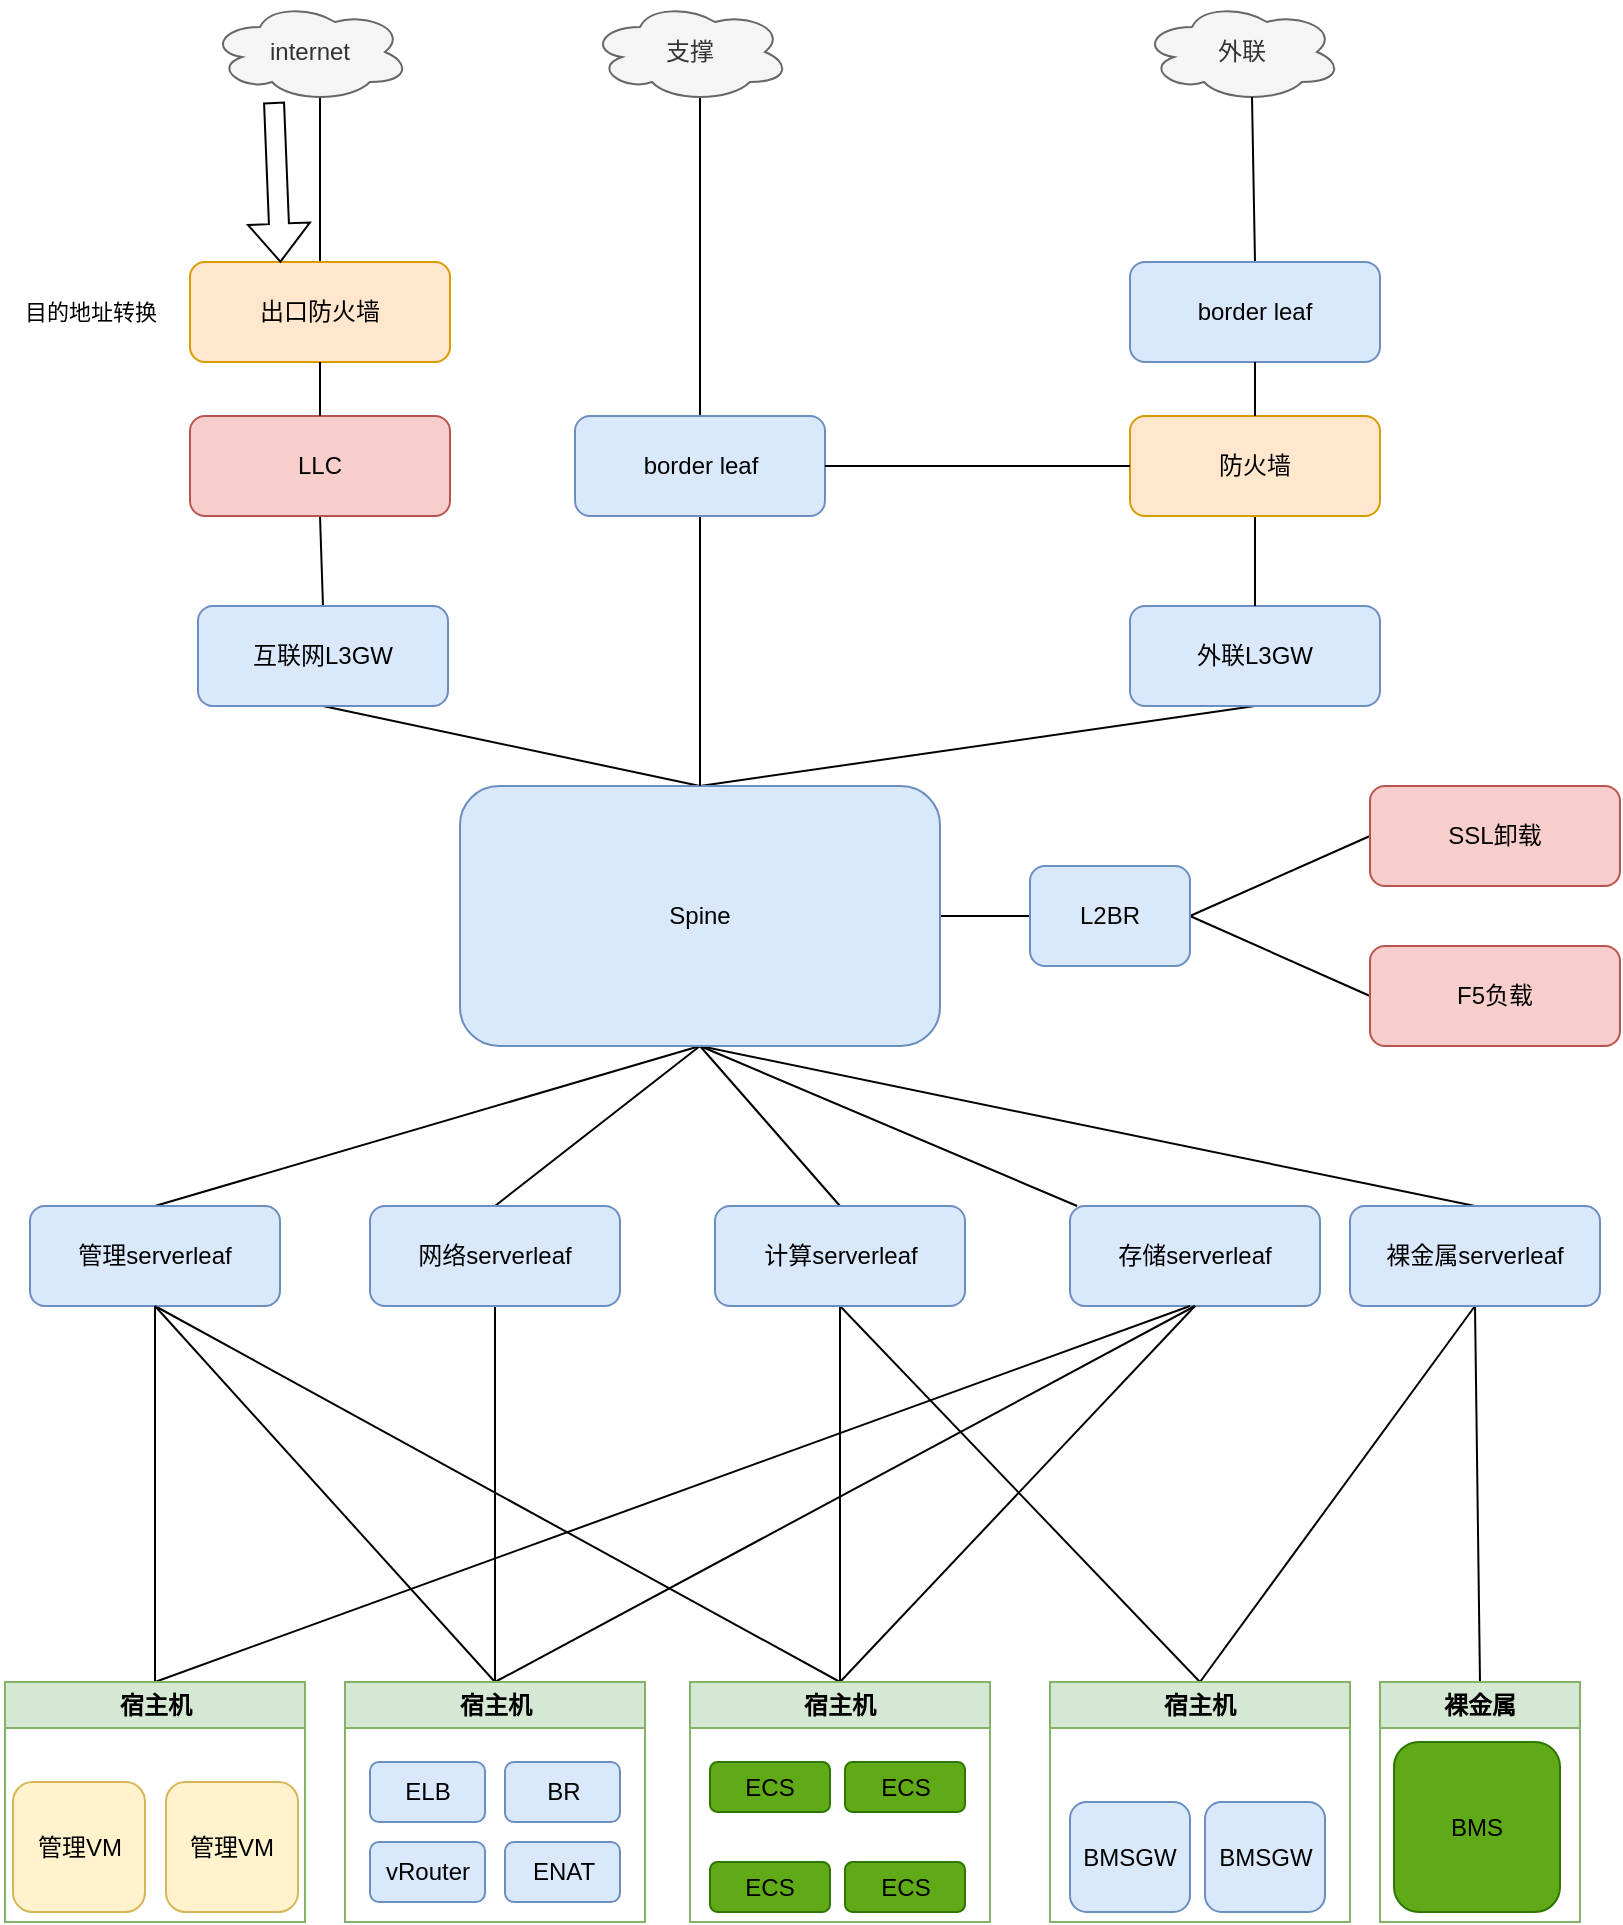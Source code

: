 <mxfile version="24.5.4" type="github">
  <diagram name="第 1 页" id="-AdflMlbAZ0lLxtPM5mr">
    <mxGraphModel dx="1193" dy="784" grid="1" gridSize="10" guides="1" tooltips="1" connect="1" arrows="0" fold="1" page="1" pageScale="1" pageWidth="827" pageHeight="1169" math="0" shadow="0">
      <root>
        <mxCell id="0" />
        <mxCell id="1" parent="0" />
        <mxCell id="uMnVHPd5ohVLabaKNJ_1-5" style="rounded=0;orthogonalLoop=1;jettySize=auto;html=1;exitX=0.55;exitY=0.95;exitDx=0;exitDy=0;exitPerimeter=0;entryX=0.5;entryY=0;entryDx=0;entryDy=0;shadow=0;deletable=1;cloneable=1;movable=1;strokeColor=default;align=center;verticalAlign=middle;fontFamily=Helvetica;fontSize=11;fontColor=default;labelBackgroundColor=default;startFill=1;endArrow=none;endFill=0;" edge="1" parent="1" source="uMnVHPd5ohVLabaKNJ_1-1" target="uMnVHPd5ohVLabaKNJ_1-2">
          <mxGeometry relative="1" as="geometry" />
        </mxCell>
        <mxCell id="uMnVHPd5ohVLabaKNJ_1-1" value="internet" style="ellipse;shape=cloud;whiteSpace=wrap;html=1;shadow=0;deletable=1;cloneable=1;movable=1;fillColor=#f5f5f5;fontColor=#333333;strokeColor=#666666;" vertex="1" parent="1">
          <mxGeometry x="120" y="68" width="100" height="50" as="geometry" />
        </mxCell>
        <mxCell id="uMnVHPd5ohVLabaKNJ_1-6" style="rounded=0;orthogonalLoop=1;jettySize=auto;html=1;exitX=0.5;exitY=1;exitDx=0;exitDy=0;entryX=0.5;entryY=0;entryDx=0;entryDy=0;shadow=0;deletable=1;cloneable=1;movable=1;strokeColor=default;align=center;verticalAlign=middle;fontFamily=Helvetica;fontSize=11;fontColor=default;labelBackgroundColor=default;startFill=1;endArrow=none;endFill=0;" edge="1" parent="1" source="uMnVHPd5ohVLabaKNJ_1-3" target="uMnVHPd5ohVLabaKNJ_1-7">
          <mxGeometry relative="1" as="geometry">
            <mxPoint x="180" y="390" as="targetPoint" />
          </mxGeometry>
        </mxCell>
        <mxCell id="uMnVHPd5ohVLabaKNJ_1-14" style="rounded=0;orthogonalLoop=1;jettySize=auto;html=1;exitX=0.5;exitY=1;exitDx=0;exitDy=0;entryX=0.5;entryY=0;entryDx=0;entryDy=0;shadow=0;deletable=1;cloneable=1;movable=1;strokeColor=default;align=center;verticalAlign=middle;fontFamily=Helvetica;fontSize=11;fontColor=default;labelBackgroundColor=default;startFill=1;endArrow=none;endFill=0;" edge="1" parent="1" source="uMnVHPd5ohVLabaKNJ_1-7" target="uMnVHPd5ohVLabaKNJ_1-9">
          <mxGeometry relative="1" as="geometry" />
        </mxCell>
        <mxCell id="uMnVHPd5ohVLabaKNJ_1-7" value="互联网L3GW" style="whiteSpace=wrap;html=1;rounded=1;shadow=0;deletable=1;cloneable=1;movable=1;fillColor=#dae8fc;strokeColor=#6c8ebf;" vertex="1" parent="1">
          <mxGeometry x="114" y="370" width="125" height="50" as="geometry" />
        </mxCell>
        <mxCell id="uMnVHPd5ohVLabaKNJ_1-15" style="rounded=0;orthogonalLoop=1;jettySize=auto;html=1;exitX=0.5;exitY=0;exitDx=0;exitDy=0;entryX=0.5;entryY=1;entryDx=0;entryDy=0;shadow=0;deletable=1;cloneable=1;movable=1;strokeColor=default;align=center;verticalAlign=middle;fontFamily=Helvetica;fontSize=11;fontColor=default;labelBackgroundColor=default;startFill=1;endArrow=none;endFill=0;" edge="1" parent="1" source="uMnVHPd5ohVLabaKNJ_1-9" target="uMnVHPd5ohVLabaKNJ_1-11">
          <mxGeometry relative="1" as="geometry" />
        </mxCell>
        <mxCell id="uMnVHPd5ohVLabaKNJ_1-16" style="rounded=0;orthogonalLoop=1;jettySize=auto;html=1;exitX=1;exitY=0.5;exitDx=0;exitDy=0;entryX=0;entryY=0.5;entryDx=0;entryDy=0;shadow=0;deletable=1;cloneable=1;movable=1;strokeColor=default;align=center;verticalAlign=middle;fontFamily=Helvetica;fontSize=11;fontColor=default;labelBackgroundColor=default;startFill=1;endArrow=none;endFill=0;" edge="1" parent="1" source="uMnVHPd5ohVLabaKNJ_1-9" target="uMnVHPd5ohVLabaKNJ_1-12">
          <mxGeometry relative="1" as="geometry" />
        </mxCell>
        <mxCell id="uMnVHPd5ohVLabaKNJ_1-27" style="rounded=0;orthogonalLoop=1;jettySize=auto;html=1;exitX=0.5;exitY=1;exitDx=0;exitDy=0;entryX=0.5;entryY=0;entryDx=0;entryDy=0;shadow=0;deletable=1;cloneable=1;movable=1;endFill=0;startFill=1;endArrow=none;strokeColor=default;align=center;verticalAlign=middle;fontFamily=Helvetica;fontSize=11;fontColor=default;labelBackgroundColor=default;" edge="1" parent="1" source="uMnVHPd5ohVLabaKNJ_1-9" target="uMnVHPd5ohVLabaKNJ_1-21">
          <mxGeometry relative="1" as="geometry" />
        </mxCell>
        <mxCell id="uMnVHPd5ohVLabaKNJ_1-28" style="rounded=0;orthogonalLoop=1;jettySize=auto;html=1;exitX=0.5;exitY=0;exitDx=0;exitDy=0;entryX=0.5;entryY=1;entryDx=0;entryDy=0;shadow=0;deletable=1;cloneable=1;movable=1;perimeterSpacing=0;strokeColor=default;align=center;verticalAlign=middle;fontFamily=Helvetica;fontSize=11;fontColor=default;labelBackgroundColor=default;startFill=1;endArrow=none;endFill=0;" edge="1" parent="1" source="uMnVHPd5ohVLabaKNJ_1-23" target="uMnVHPd5ohVLabaKNJ_1-9">
          <mxGeometry relative="1" as="geometry">
            <mxPoint x="375" y="580" as="targetPoint" />
          </mxGeometry>
        </mxCell>
        <mxCell id="uMnVHPd5ohVLabaKNJ_1-29" style="rounded=0;orthogonalLoop=1;jettySize=auto;html=1;exitX=0.5;exitY=1;exitDx=0;exitDy=0;entryX=0.5;entryY=0;entryDx=0;entryDy=0;shadow=0;deletable=1;cloneable=1;movable=1;endFill=0;strokeColor=default;align=center;verticalAlign=middle;fontFamily=Helvetica;fontSize=11;fontColor=default;labelBackgroundColor=default;startFill=1;endArrow=none;" edge="1" parent="1" source="uMnVHPd5ohVLabaKNJ_1-9" target="uMnVHPd5ohVLabaKNJ_1-22">
          <mxGeometry relative="1" as="geometry" />
        </mxCell>
        <mxCell id="uMnVHPd5ohVLabaKNJ_1-30" style="rounded=0;orthogonalLoop=1;jettySize=auto;html=1;exitX=0.5;exitY=1;exitDx=0;exitDy=0;shadow=0;deletable=1;cloneable=1;movable=1;endArrow=none;endFill=0;startFill=1;" edge="1" parent="1" source="uMnVHPd5ohVLabaKNJ_1-9" target="uMnVHPd5ohVLabaKNJ_1-24">
          <mxGeometry relative="1" as="geometry" />
        </mxCell>
        <mxCell id="uMnVHPd5ohVLabaKNJ_1-80" style="edgeStyle=none;rounded=0;orthogonalLoop=1;jettySize=auto;html=1;exitX=0.5;exitY=1;exitDx=0;exitDy=0;entryX=0.5;entryY=0;entryDx=0;entryDy=0;shadow=0;strokeColor=default;align=center;verticalAlign=middle;fontFamily=Helvetica;fontSize=11;fontColor=default;labelBackgroundColor=default;startFill=1;endArrow=none;endFill=0;" edge="1" parent="1" source="uMnVHPd5ohVLabaKNJ_1-9" target="uMnVHPd5ohVLabaKNJ_1-72">
          <mxGeometry relative="1" as="geometry" />
        </mxCell>
        <mxCell id="uMnVHPd5ohVLabaKNJ_1-9" value="Spine" style="rounded=1;whiteSpace=wrap;html=1;shadow=0;deletable=1;cloneable=1;movable=1;fillColor=#dae8fc;strokeColor=#6c8ebf;" vertex="1" parent="1">
          <mxGeometry x="245" y="460" width="240" height="130" as="geometry" />
        </mxCell>
        <mxCell id="uMnVHPd5ohVLabaKNJ_1-11" value="外联L3GW" style="whiteSpace=wrap;html=1;rounded=1;shadow=0;deletable=1;cloneable=1;movable=1;fillColor=#dae8fc;strokeColor=#6c8ebf;" vertex="1" parent="1">
          <mxGeometry x="580" y="370" width="125" height="50" as="geometry" />
        </mxCell>
        <mxCell id="uMnVHPd5ohVLabaKNJ_1-41" style="rounded=0;orthogonalLoop=1;jettySize=auto;html=1;exitX=1;exitY=0.5;exitDx=0;exitDy=0;entryX=0;entryY=0.5;entryDx=0;entryDy=0;shadow=0;deletable=1;cloneable=1;movable=1;strokeColor=default;align=center;verticalAlign=middle;fontFamily=Helvetica;fontSize=11;fontColor=default;labelBackgroundColor=default;startFill=1;endArrow=none;endFill=0;" edge="1" parent="1" source="uMnVHPd5ohVLabaKNJ_1-12" target="uMnVHPd5ohVLabaKNJ_1-40">
          <mxGeometry relative="1" as="geometry" />
        </mxCell>
        <mxCell id="uMnVHPd5ohVLabaKNJ_1-42" style="rounded=0;orthogonalLoop=1;jettySize=auto;html=1;exitX=1;exitY=0.5;exitDx=0;exitDy=0;entryX=0;entryY=0.5;entryDx=0;entryDy=0;shadow=0;deletable=1;cloneable=1;movable=1;strokeColor=default;align=center;verticalAlign=middle;fontFamily=Helvetica;fontSize=11;fontColor=default;labelBackgroundColor=default;startFill=1;endArrow=none;endFill=0;" edge="1" parent="1" source="uMnVHPd5ohVLabaKNJ_1-12" target="uMnVHPd5ohVLabaKNJ_1-39">
          <mxGeometry relative="1" as="geometry" />
        </mxCell>
        <mxCell id="uMnVHPd5ohVLabaKNJ_1-12" value="L2BR" style="whiteSpace=wrap;html=1;rounded=1;shadow=0;deletable=1;cloneable=1;movable=1;fillColor=#dae8fc;strokeColor=#6c8ebf;" vertex="1" parent="1">
          <mxGeometry x="530" y="500" width="80" height="50" as="geometry" />
        </mxCell>
        <mxCell id="uMnVHPd5ohVLabaKNJ_1-13" value="" style="endArrow=none;html=1;rounded=0;entryX=0.5;entryY=1;entryDx=0;entryDy=0;exitX=0.5;exitY=0;exitDx=0;exitDy=0;shadow=0;deletable=1;cloneable=1;movable=1;" edge="1" parent="1" source="uMnVHPd5ohVLabaKNJ_1-9" target="uMnVHPd5ohVLabaKNJ_1-10">
          <mxGeometry width="50" height="50" relative="1" as="geometry">
            <mxPoint x="400" y="510" as="sourcePoint" />
            <mxPoint x="450" y="460" as="targetPoint" />
          </mxGeometry>
        </mxCell>
        <mxCell id="uMnVHPd5ohVLabaKNJ_1-20" value="" style="rounded=0;orthogonalLoop=1;jettySize=auto;html=1;shadow=0;deletable=1;cloneable=1;movable=1;strokeColor=default;align=center;verticalAlign=middle;fontFamily=Helvetica;fontSize=11;fontColor=default;labelBackgroundColor=default;startFill=1;endArrow=none;endFill=0;" edge="1" parent="1" source="uMnVHPd5ohVLabaKNJ_1-19" target="uMnVHPd5ohVLabaKNJ_1-11">
          <mxGeometry relative="1" as="geometry" />
        </mxCell>
        <mxCell id="uMnVHPd5ohVLabaKNJ_1-31" style="rounded=0;orthogonalLoop=1;jettySize=auto;html=1;exitX=0.5;exitY=1;exitDx=0;exitDy=0;shadow=0;entryX=0.5;entryY=0;entryDx=0;entryDy=0;deletable=1;cloneable=1;movable=1;strokeColor=default;align=center;verticalAlign=middle;fontFamily=Helvetica;fontSize=11;fontColor=default;labelBackgroundColor=default;startFill=1;endArrow=none;endFill=0;" edge="1" parent="1" source="uMnVHPd5ohVLabaKNJ_1-21" target="uMnVHPd5ohVLabaKNJ_1-48">
          <mxGeometry relative="1" as="geometry" />
        </mxCell>
        <mxCell id="uMnVHPd5ohVLabaKNJ_1-70" style="edgeStyle=none;rounded=0;orthogonalLoop=1;jettySize=auto;html=1;exitX=0.5;exitY=1;exitDx=0;exitDy=0;entryX=0.5;entryY=0;entryDx=0;entryDy=0;shadow=0;strokeColor=default;align=center;verticalAlign=middle;fontFamily=Helvetica;fontSize=11;fontColor=default;labelBackgroundColor=default;startFill=1;endArrow=none;endFill=0;" edge="1" parent="1" source="uMnVHPd5ohVLabaKNJ_1-21" target="uMnVHPd5ohVLabaKNJ_1-67">
          <mxGeometry relative="1" as="geometry" />
        </mxCell>
        <mxCell id="uMnVHPd5ohVLabaKNJ_1-21" value="计算serverleaf" style="whiteSpace=wrap;html=1;rounded=1;shadow=0;deletable=1;cloneable=1;movable=1;fillColor=#dae8fc;strokeColor=#6c8ebf;" vertex="1" parent="1">
          <mxGeometry x="372.5" y="670" width="125" height="50" as="geometry" />
        </mxCell>
        <mxCell id="uMnVHPd5ohVLabaKNJ_1-33" style="rounded=0;orthogonalLoop=1;jettySize=auto;html=1;exitX=0.5;exitY=1;exitDx=0;exitDy=0;entryX=0.5;entryY=0;entryDx=0;entryDy=0;shadow=0;deletable=1;cloneable=1;movable=1;strokeColor=default;align=center;verticalAlign=middle;fontFamily=Helvetica;fontSize=11;fontColor=default;labelBackgroundColor=default;startFill=1;endArrow=none;endFill=0;" edge="1" parent="1" source="uMnVHPd5ohVLabaKNJ_1-22" target="uMnVHPd5ohVLabaKNJ_1-49">
          <mxGeometry relative="1" as="geometry" />
        </mxCell>
        <mxCell id="uMnVHPd5ohVLabaKNJ_1-22" value="网络serverleaf" style="whiteSpace=wrap;html=1;rounded=1;shadow=0;deletable=1;cloneable=1;movable=1;fillColor=#dae8fc;strokeColor=#6c8ebf;" vertex="1" parent="1">
          <mxGeometry x="200" y="670" width="125" height="50" as="geometry" />
        </mxCell>
        <mxCell id="uMnVHPd5ohVLabaKNJ_1-57" style="rounded=0;orthogonalLoop=1;jettySize=auto;html=1;exitX=0.5;exitY=1;exitDx=0;exitDy=0;entryX=0.5;entryY=0;entryDx=0;entryDy=0;deletable=1;cloneable=1;movable=1;shadow=0;strokeColor=default;align=center;verticalAlign=middle;fontFamily=Helvetica;fontSize=11;fontColor=default;labelBackgroundColor=default;startFill=1;endArrow=none;endFill=0;" edge="1" parent="1" source="uMnVHPd5ohVLabaKNJ_1-23" target="uMnVHPd5ohVLabaKNJ_1-48">
          <mxGeometry relative="1" as="geometry" />
        </mxCell>
        <mxCell id="uMnVHPd5ohVLabaKNJ_1-23" value="管理serverleaf" style="whiteSpace=wrap;html=1;rounded=1;shadow=0;deletable=1;cloneable=1;movable=1;fillColor=#dae8fc;strokeColor=#6c8ebf;" vertex="1" parent="1">
          <mxGeometry x="30" y="670" width="125" height="50" as="geometry" />
        </mxCell>
        <mxCell id="uMnVHPd5ohVLabaKNJ_1-24" value="存储serverleaf" style="whiteSpace=wrap;html=1;rounded=1;shadow=0;deletable=1;cloneable=1;movable=1;fillColor=#dae8fc;strokeColor=#6c8ebf;" vertex="1" parent="1">
          <mxGeometry x="550" y="670" width="125" height="50" as="geometry" />
        </mxCell>
        <mxCell id="uMnVHPd5ohVLabaKNJ_1-35" style="rounded=0;orthogonalLoop=1;jettySize=auto;html=1;exitX=0.5;exitY=0;exitDx=0;exitDy=0;entryX=0.5;entryY=1;entryDx=0;entryDy=0;shadow=0;deletable=1;cloneable=1;movable=1;strokeColor=default;align=center;verticalAlign=middle;fontFamily=Helvetica;fontSize=11;fontColor=default;labelBackgroundColor=default;startFill=1;endArrow=none;endFill=0;" edge="1" parent="1" source="uMnVHPd5ohVLabaKNJ_1-50" target="uMnVHPd5ohVLabaKNJ_1-23">
          <mxGeometry relative="1" as="geometry" />
        </mxCell>
        <mxCell id="uMnVHPd5ohVLabaKNJ_1-36" value="外联" style="ellipse;shape=cloud;whiteSpace=wrap;html=1;shadow=0;deletable=1;cloneable=1;movable=1;fillColor=#f5f5f5;fontColor=#333333;strokeColor=#666666;" vertex="1" parent="1">
          <mxGeometry x="586" y="68" width="100" height="50" as="geometry" />
        </mxCell>
        <mxCell id="uMnVHPd5ohVLabaKNJ_1-38" style="rounded=0;orthogonalLoop=1;jettySize=auto;html=1;exitX=0.55;exitY=0.95;exitDx=0;exitDy=0;exitPerimeter=0;entryX=0.5;entryY=0;entryDx=0;entryDy=0;shadow=0;deletable=1;cloneable=1;movable=1;strokeColor=default;align=center;verticalAlign=middle;fontFamily=Helvetica;fontSize=11;fontColor=default;labelBackgroundColor=default;startFill=1;endArrow=none;endFill=0;" edge="1" parent="1" source="uMnVHPd5ohVLabaKNJ_1-37" target="uMnVHPd5ohVLabaKNJ_1-10">
          <mxGeometry relative="1" as="geometry" />
        </mxCell>
        <mxCell id="uMnVHPd5ohVLabaKNJ_1-37" value="支撑" style="ellipse;shape=cloud;whiteSpace=wrap;html=1;shadow=0;deletable=1;cloneable=1;movable=1;fillColor=#f5f5f5;fontColor=#333333;strokeColor=#666666;" vertex="1" parent="1">
          <mxGeometry x="310" y="68" width="100" height="50" as="geometry" />
        </mxCell>
        <mxCell id="uMnVHPd5ohVLabaKNJ_1-39" value="F5负载" style="whiteSpace=wrap;html=1;rounded=1;shadow=0;deletable=1;cloneable=1;movable=1;fillColor=#f8cecc;strokeColor=#b85450;" vertex="1" parent="1">
          <mxGeometry x="700" y="540" width="125" height="50" as="geometry" />
        </mxCell>
        <mxCell id="uMnVHPd5ohVLabaKNJ_1-40" value="SSL卸载" style="whiteSpace=wrap;html=1;rounded=1;shadow=0;deletable=1;cloneable=1;movable=1;fillColor=#f8cecc;strokeColor=#b85450;" vertex="1" parent="1">
          <mxGeometry x="700" y="460" width="125" height="50" as="geometry" />
        </mxCell>
        <mxCell id="uMnVHPd5ohVLabaKNJ_1-43" style="rounded=0;orthogonalLoop=1;jettySize=auto;html=1;exitX=0.5;exitY=0;exitDx=0;exitDy=0;entryX=0.55;entryY=0.95;entryDx=0;entryDy=0;entryPerimeter=0;shadow=0;deletable=1;cloneable=1;movable=1;strokeColor=default;align=center;verticalAlign=middle;fontFamily=Helvetica;fontSize=11;fontColor=default;labelBackgroundColor=default;startFill=1;endArrow=none;endFill=0;" edge="1" parent="1" source="uMnVHPd5ohVLabaKNJ_1-17" target="uMnVHPd5ohVLabaKNJ_1-36">
          <mxGeometry relative="1" as="geometry" />
        </mxCell>
        <mxCell id="uMnVHPd5ohVLabaKNJ_1-64" style="edgeStyle=none;rounded=0;orthogonalLoop=1;jettySize=auto;html=1;exitX=0.5;exitY=0;exitDx=0;exitDy=0;entryX=0.5;entryY=1;entryDx=0;entryDy=0;shadow=0;strokeColor=default;align=center;verticalAlign=middle;fontFamily=Helvetica;fontSize=11;fontColor=default;labelBackgroundColor=default;startFill=1;endArrow=none;endFill=0;" edge="1" parent="1" source="uMnVHPd5ohVLabaKNJ_1-48" target="uMnVHPd5ohVLabaKNJ_1-24">
          <mxGeometry relative="1" as="geometry" />
        </mxCell>
        <mxCell id="uMnVHPd5ohVLabaKNJ_1-48" value="宿主机" style="swimlane;whiteSpace=wrap;html=1;deletable=1;cloneable=1;movable=1;fillColor=#d5e8d4;strokeColor=#82b366;" vertex="1" parent="1">
          <mxGeometry x="360" y="908" width="150" height="120" as="geometry">
            <mxRectangle x="360" y="800" width="80" height="30" as="alternateBounds" />
          </mxGeometry>
        </mxCell>
        <mxCell id="uMnVHPd5ohVLabaKNJ_1-26" value="ECS" style="whiteSpace=wrap;html=1;rounded=1;shadow=0;deletable=1;cloneable=1;movable=1;fillColor=#60a917;fontColor=#000000;strokeColor=#2D7600;align=center;verticalAlign=middle;fontFamily=Helvetica;fontSize=12;fontStyle=0;" vertex="1" parent="uMnVHPd5ohVLabaKNJ_1-48">
          <mxGeometry x="10" y="90" width="60" height="25" as="geometry" />
        </mxCell>
        <mxCell id="uMnVHPd5ohVLabaKNJ_1-58" value="ECS" style="whiteSpace=wrap;html=1;rounded=1;shadow=0;deletable=1;cloneable=1;movable=1;fillColor=#60a917;fontColor=#000000;strokeColor=#2D7600;align=center;verticalAlign=middle;fontFamily=Helvetica;fontSize=12;fontStyle=0;" vertex="1" parent="uMnVHPd5ohVLabaKNJ_1-48">
          <mxGeometry x="77.5" y="90" width="60" height="25" as="geometry" />
        </mxCell>
        <mxCell id="uMnVHPd5ohVLabaKNJ_1-78" value="ECS" style="whiteSpace=wrap;html=1;rounded=1;shadow=0;deletable=1;cloneable=1;movable=1;fillColor=#60a917;fontColor=#000000;strokeColor=#2D7600;align=center;verticalAlign=middle;fontFamily=Helvetica;fontSize=12;fontStyle=0;" vertex="1" parent="uMnVHPd5ohVLabaKNJ_1-48">
          <mxGeometry x="10" y="40" width="60" height="25" as="geometry" />
        </mxCell>
        <mxCell id="uMnVHPd5ohVLabaKNJ_1-79" value="ECS" style="whiteSpace=wrap;html=1;rounded=1;shadow=0;deletable=1;cloneable=1;movable=1;fillColor=#60a917;fontColor=#000000;strokeColor=#2D7600;align=center;verticalAlign=middle;fontFamily=Helvetica;fontSize=12;fontStyle=0;" vertex="1" parent="uMnVHPd5ohVLabaKNJ_1-48">
          <mxGeometry x="77.5" y="40" width="60" height="25" as="geometry" />
        </mxCell>
        <mxCell id="uMnVHPd5ohVLabaKNJ_1-63" style="edgeStyle=none;rounded=0;orthogonalLoop=1;jettySize=auto;html=1;exitX=0.5;exitY=0;exitDx=0;exitDy=0;entryX=0.5;entryY=1;entryDx=0;entryDy=0;shadow=0;strokeColor=default;align=center;verticalAlign=middle;fontFamily=Helvetica;fontSize=11;fontColor=default;labelBackgroundColor=default;startFill=1;endArrow=none;endFill=0;" edge="1" parent="1" source="uMnVHPd5ohVLabaKNJ_1-49" target="uMnVHPd5ohVLabaKNJ_1-23">
          <mxGeometry relative="1" as="geometry" />
        </mxCell>
        <mxCell id="uMnVHPd5ohVLabaKNJ_1-66" style="edgeStyle=none;rounded=0;orthogonalLoop=1;jettySize=auto;html=1;exitX=0.5;exitY=0;exitDx=0;exitDy=0;entryX=0.5;entryY=1;entryDx=0;entryDy=0;shadow=0;strokeColor=default;align=center;verticalAlign=middle;fontFamily=Helvetica;fontSize=11;fontColor=default;labelBackgroundColor=default;startFill=1;endArrow=none;endFill=0;" edge="1" parent="1" source="uMnVHPd5ohVLabaKNJ_1-49" target="uMnVHPd5ohVLabaKNJ_1-24">
          <mxGeometry relative="1" as="geometry" />
        </mxCell>
        <mxCell id="uMnVHPd5ohVLabaKNJ_1-49" value="宿主机" style="swimlane;whiteSpace=wrap;html=1;deletable=1;cloneable=1;movable=1;fillColor=#d5e8d4;strokeColor=#82b366;" vertex="1" parent="1">
          <mxGeometry x="187.5" y="908" width="150" height="120" as="geometry" />
        </mxCell>
        <mxCell id="uMnVHPd5ohVLabaKNJ_1-32" value="ELB" style="whiteSpace=wrap;html=1;rounded=1;shadow=0;deletable=1;cloneable=1;movable=1;fillColor=#dae8fc;strokeColor=#6c8ebf;" vertex="1" parent="uMnVHPd5ohVLabaKNJ_1-49">
          <mxGeometry x="12.5" y="40" width="57.5" height="30" as="geometry" />
        </mxCell>
        <mxCell id="uMnVHPd5ohVLabaKNJ_1-59" value="BR" style="whiteSpace=wrap;html=1;rounded=1;shadow=0;deletable=1;cloneable=1;movable=1;fillColor=#dae8fc;strokeColor=#6c8ebf;" vertex="1" parent="uMnVHPd5ohVLabaKNJ_1-49">
          <mxGeometry x="80" y="40" width="57.5" height="30" as="geometry" />
        </mxCell>
        <mxCell id="uMnVHPd5ohVLabaKNJ_1-60" value="vRouter" style="whiteSpace=wrap;html=1;rounded=1;shadow=0;deletable=1;cloneable=1;movable=1;fillColor=#dae8fc;strokeColor=#6c8ebf;" vertex="1" parent="uMnVHPd5ohVLabaKNJ_1-49">
          <mxGeometry x="12.5" y="80" width="57.5" height="30" as="geometry" />
        </mxCell>
        <mxCell id="uMnVHPd5ohVLabaKNJ_1-61" value="ENAT" style="whiteSpace=wrap;html=1;rounded=1;shadow=0;deletable=1;cloneable=1;movable=1;fillColor=#dae8fc;strokeColor=#6c8ebf;" vertex="1" parent="uMnVHPd5ohVLabaKNJ_1-49">
          <mxGeometry x="80" y="80" width="57.5" height="30" as="geometry" />
        </mxCell>
        <mxCell id="uMnVHPd5ohVLabaKNJ_1-65" style="edgeStyle=none;rounded=0;orthogonalLoop=1;jettySize=auto;html=1;exitX=0.5;exitY=0;exitDx=0;exitDy=0;shadow=0;strokeColor=default;align=center;verticalAlign=middle;fontFamily=Helvetica;fontSize=11;fontColor=default;labelBackgroundColor=default;startFill=1;endArrow=none;endFill=0;" edge="1" parent="1" source="uMnVHPd5ohVLabaKNJ_1-50">
          <mxGeometry relative="1" as="geometry">
            <mxPoint x="610" y="720" as="targetPoint" />
          </mxGeometry>
        </mxCell>
        <mxCell id="uMnVHPd5ohVLabaKNJ_1-50" value="宿主机" style="swimlane;whiteSpace=wrap;html=1;deletable=1;cloneable=1;movable=1;fillColor=#d5e8d4;strokeColor=#82b366;" vertex="1" parent="1">
          <mxGeometry x="17.5" y="908" width="150" height="120" as="geometry" />
        </mxCell>
        <mxCell id="uMnVHPd5ohVLabaKNJ_1-34" value="管理VM" style="whiteSpace=wrap;html=1;rounded=1;shadow=0;deletable=1;cloneable=1;movable=1;fillColor=#fff2cc;strokeColor=#d6b656;" vertex="1" parent="uMnVHPd5ohVLabaKNJ_1-50">
          <mxGeometry x="4" y="50" width="66" height="65" as="geometry" />
        </mxCell>
        <mxCell id="uMnVHPd5ohVLabaKNJ_1-62" value="管理VM" style="whiteSpace=wrap;html=1;rounded=1;shadow=0;deletable=1;cloneable=1;movable=1;fillColor=#fff2cc;strokeColor=#d6b656;" vertex="1" parent="uMnVHPd5ohVLabaKNJ_1-50">
          <mxGeometry x="80.5" y="50" width="66" height="65" as="geometry" />
        </mxCell>
        <mxCell id="uMnVHPd5ohVLabaKNJ_1-10" value="border leaf" style="whiteSpace=wrap;html=1;rounded=1;shadow=0;deletable=1;cloneable=1;movable=1;fillColor=#dae8fc;strokeColor=#6c8ebf;" vertex="1" parent="1">
          <mxGeometry x="302.5" y="275" width="125" height="50" as="geometry" />
        </mxCell>
        <mxCell id="uMnVHPd5ohVLabaKNJ_1-2" value="出口防火墙" style="rounded=1;whiteSpace=wrap;html=1;shadow=0;deletable=1;cloneable=1;movable=1;fillColor=#ffe6cc;strokeColor=#d79b00;" vertex="1" parent="1">
          <mxGeometry x="110" y="198" width="130" height="50" as="geometry" />
        </mxCell>
        <mxCell id="uMnVHPd5ohVLabaKNJ_1-3" value="LLC" style="whiteSpace=wrap;html=1;rounded=1;shadow=0;deletable=1;cloneable=1;movable=1;fillColor=#f8cecc;strokeColor=#b85450;" vertex="1" parent="1">
          <mxGeometry x="110" y="275" width="130" height="50" as="geometry" />
        </mxCell>
        <mxCell id="uMnVHPd5ohVLabaKNJ_1-4" value="" style="rounded=0;orthogonalLoop=1;jettySize=auto;html=1;shadow=0;deletable=1;cloneable=1;movable=1;strokeColor=default;align=center;verticalAlign=middle;fontFamily=Helvetica;fontSize=11;fontColor=default;labelBackgroundColor=default;startFill=1;endArrow=none;endFill=0;" edge="1" parent="1" source="uMnVHPd5ohVLabaKNJ_1-2" target="uMnVHPd5ohVLabaKNJ_1-3">
          <mxGeometry relative="1" as="geometry" />
        </mxCell>
        <mxCell id="uMnVHPd5ohVLabaKNJ_1-19" value="防火墙" style="whiteSpace=wrap;html=1;rounded=1;shadow=0;deletable=1;cloneable=1;movable=1;fillColor=#ffe6cc;strokeColor=#d79b00;" vertex="1" parent="1">
          <mxGeometry x="580" y="275" width="125" height="50" as="geometry" />
        </mxCell>
        <mxCell id="uMnVHPd5ohVLabaKNJ_1-44" style="rounded=0;orthogonalLoop=1;jettySize=auto;html=1;exitX=1;exitY=0.5;exitDx=0;exitDy=0;entryX=0;entryY=0.5;entryDx=0;entryDy=0;shadow=0;deletable=1;cloneable=1;movable=1;strokeColor=default;align=center;verticalAlign=middle;fontFamily=Helvetica;fontSize=11;fontColor=default;labelBackgroundColor=default;startFill=1;endArrow=none;endFill=0;" edge="1" parent="1" source="uMnVHPd5ohVLabaKNJ_1-10" target="uMnVHPd5ohVLabaKNJ_1-19">
          <mxGeometry relative="1" as="geometry" />
        </mxCell>
        <mxCell id="uMnVHPd5ohVLabaKNJ_1-17" value="border leaf" style="whiteSpace=wrap;html=1;rounded=1;shadow=0;deletable=1;cloneable=1;movable=1;fillColor=#dae8fc;strokeColor=#6c8ebf;" vertex="1" parent="1">
          <mxGeometry x="580" y="198" width="125" height="50" as="geometry" />
        </mxCell>
        <mxCell id="uMnVHPd5ohVLabaKNJ_1-18" style="rounded=0;orthogonalLoop=1;jettySize=auto;html=1;exitX=0.5;exitY=0;exitDx=0;exitDy=0;entryX=0.5;entryY=1;entryDx=0;entryDy=0;shadow=0;deletable=1;cloneable=1;movable=1;strokeColor=default;align=center;verticalAlign=middle;fontFamily=Helvetica;fontSize=11;fontColor=default;labelBackgroundColor=default;startFill=1;endArrow=none;endFill=0;" edge="1" parent="1" source="uMnVHPd5ohVLabaKNJ_1-19" target="uMnVHPd5ohVLabaKNJ_1-17">
          <mxGeometry relative="1" as="geometry" />
        </mxCell>
        <mxCell id="uMnVHPd5ohVLabaKNJ_1-76" style="edgeStyle=none;rounded=0;orthogonalLoop=1;jettySize=auto;html=1;exitX=0.5;exitY=0;exitDx=0;exitDy=0;entryX=0.5;entryY=1;entryDx=0;entryDy=0;shadow=0;strokeColor=default;align=center;verticalAlign=middle;fontFamily=Helvetica;fontSize=11;fontColor=default;labelBackgroundColor=default;startFill=1;endArrow=none;endFill=0;" edge="1" parent="1" source="uMnVHPd5ohVLabaKNJ_1-67" target="uMnVHPd5ohVLabaKNJ_1-72">
          <mxGeometry relative="1" as="geometry" />
        </mxCell>
        <mxCell id="uMnVHPd5ohVLabaKNJ_1-67" value="宿主机" style="swimlane;whiteSpace=wrap;html=1;deletable=1;cloneable=1;movable=1;fillColor=#d5e8d4;strokeColor=#82b366;" vertex="1" parent="1">
          <mxGeometry x="540" y="908" width="150" height="120" as="geometry">
            <mxRectangle x="540" y="800" width="80" height="30" as="alternateBounds" />
          </mxGeometry>
        </mxCell>
        <mxCell id="uMnVHPd5ohVLabaKNJ_1-68" value="BMSGW" style="whiteSpace=wrap;html=1;rounded=1;shadow=0;deletable=1;cloneable=1;movable=1;fillColor=#dae8fc;strokeColor=#6c8ebf;" vertex="1" parent="uMnVHPd5ohVLabaKNJ_1-67">
          <mxGeometry x="10" y="60" width="60" height="55" as="geometry" />
        </mxCell>
        <mxCell id="uMnVHPd5ohVLabaKNJ_1-69" value="BMSGW" style="whiteSpace=wrap;html=1;rounded=1;shadow=0;deletable=1;cloneable=1;movable=1;fillColor=#dae8fc;strokeColor=#6c8ebf;" vertex="1" parent="uMnVHPd5ohVLabaKNJ_1-67">
          <mxGeometry x="77.5" y="60" width="60" height="55" as="geometry" />
        </mxCell>
        <mxCell id="uMnVHPd5ohVLabaKNJ_1-77" style="edgeStyle=none;rounded=0;orthogonalLoop=1;jettySize=auto;html=1;exitX=0.5;exitY=1;exitDx=0;exitDy=0;entryX=0.5;entryY=0;entryDx=0;entryDy=0;shadow=0;strokeColor=default;align=center;verticalAlign=middle;fontFamily=Helvetica;fontSize=11;fontColor=default;labelBackgroundColor=default;startFill=1;endArrow=none;endFill=0;" edge="1" parent="1" source="uMnVHPd5ohVLabaKNJ_1-72" target="uMnVHPd5ohVLabaKNJ_1-73">
          <mxGeometry relative="1" as="geometry" />
        </mxCell>
        <mxCell id="uMnVHPd5ohVLabaKNJ_1-72" value="裸金属serverleaf" style="whiteSpace=wrap;html=1;rounded=1;shadow=0;deletable=1;cloneable=1;movable=1;fillColor=#dae8fc;strokeColor=#6c8ebf;" vertex="1" parent="1">
          <mxGeometry x="690" y="670" width="125" height="50" as="geometry" />
        </mxCell>
        <mxCell id="uMnVHPd5ohVLabaKNJ_1-73" value="裸金属" style="swimlane;whiteSpace=wrap;html=1;deletable=1;cloneable=1;movable=1;fillColor=#d5e8d4;strokeColor=#82b366;" vertex="1" parent="1">
          <mxGeometry x="705" y="908" width="100" height="120" as="geometry">
            <mxRectangle x="360" y="800" width="80" height="30" as="alternateBounds" />
          </mxGeometry>
        </mxCell>
        <mxCell id="uMnVHPd5ohVLabaKNJ_1-74" value="&lt;font color=&quot;#000000&quot;&gt;BMS&lt;/font&gt;" style="whiteSpace=wrap;html=1;rounded=1;shadow=0;deletable=1;cloneable=1;movable=1;fillColor=#60a917;fontColor=#ffffff;strokeColor=#2D7600;" vertex="1" parent="uMnVHPd5ohVLabaKNJ_1-73">
          <mxGeometry x="7" y="30" width="83" height="85" as="geometry" />
        </mxCell>
        <mxCell id="uMnVHPd5ohVLabaKNJ_1-81" value="目的地址转换" style="text;html=1;align=center;verticalAlign=middle;resizable=0;points=[];autosize=1;strokeColor=none;fillColor=none;fontFamily=Helvetica;fontSize=11;fontColor=default;labelBackgroundColor=default;" vertex="1" parent="1">
          <mxGeometry x="15" y="208" width="90" height="30" as="geometry" />
        </mxCell>
        <mxCell id="uMnVHPd5ohVLabaKNJ_1-82" value="" style="shape=flexArrow;endArrow=classic;html=1;rounded=0;shadow=0;strokeColor=default;align=center;verticalAlign=middle;fontFamily=Helvetica;fontSize=11;fontColor=default;labelBackgroundColor=default;entryX=0.348;entryY=0.007;entryDx=0;entryDy=0;entryPerimeter=0;" edge="1" parent="1" target="uMnVHPd5ohVLabaKNJ_1-2">
          <mxGeometry width="50" height="50" relative="1" as="geometry">
            <mxPoint x="152.01" y="118" as="sourcePoint" />
            <mxPoint x="167.496" y="186" as="targetPoint" />
          </mxGeometry>
        </mxCell>
      </root>
    </mxGraphModel>
  </diagram>
</mxfile>
